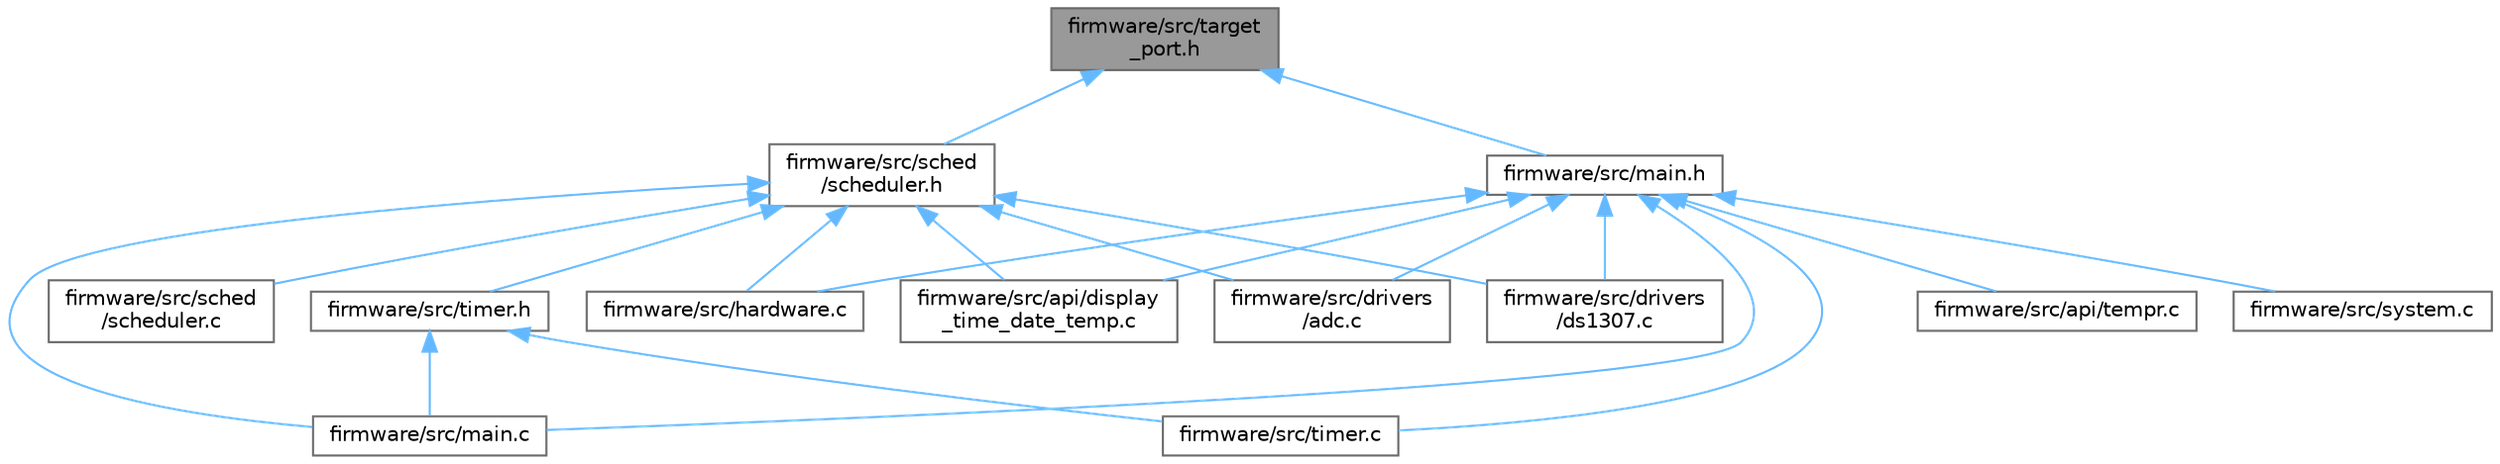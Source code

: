 digraph "firmware/src/target_port.h"
{
 // LATEX_PDF_SIZE
  bgcolor="transparent";
  edge [fontname=Helvetica,fontsize=10,labelfontname=Helvetica,labelfontsize=10];
  node [fontname=Helvetica,fontsize=10,shape=box,height=0.2,width=0.4];
  Node1 [id="Node000001",label="firmware/src/target\l_port.h",height=0.2,width=0.4,color="gray40", fillcolor="grey60", style="filled", fontcolor="black",tooltip=" "];
  Node1 -> Node2 [id="edge1_Node000001_Node000002",dir="back",color="steelblue1",style="solid",tooltip=" "];
  Node2 [id="Node000002",label="firmware/src/main.h",height=0.2,width=0.4,color="grey40", fillcolor="white", style="filled",URL="$main_8h.html",tooltip=" "];
  Node2 -> Node3 [id="edge2_Node000002_Node000003",dir="back",color="steelblue1",style="solid",tooltip=" "];
  Node3 [id="Node000003",label="firmware/src/api/display\l_time_date_temp.c",height=0.2,width=0.4,color="grey40", fillcolor="white", style="filled",URL="$display__time__date__temp_8c.html",tooltip=" "];
  Node2 -> Node4 [id="edge3_Node000002_Node000004",dir="back",color="steelblue1",style="solid",tooltip=" "];
  Node4 [id="Node000004",label="firmware/src/api/tempr.c",height=0.2,width=0.4,color="grey40", fillcolor="white", style="filled",URL="$tempr_8c.html",tooltip=" "];
  Node2 -> Node5 [id="edge4_Node000002_Node000005",dir="back",color="steelblue1",style="solid",tooltip=" "];
  Node5 [id="Node000005",label="firmware/src/drivers\l/adc.c",height=0.2,width=0.4,color="grey40", fillcolor="white", style="filled",URL="$adc_8c.html",tooltip=" "];
  Node2 -> Node6 [id="edge5_Node000002_Node000006",dir="back",color="steelblue1",style="solid",tooltip=" "];
  Node6 [id="Node000006",label="firmware/src/drivers\l/ds1307.c",height=0.2,width=0.4,color="grey40", fillcolor="white", style="filled",URL="$ds1307_8c.html",tooltip=" "];
  Node2 -> Node7 [id="edge6_Node000002_Node000007",dir="back",color="steelblue1",style="solid",tooltip=" "];
  Node7 [id="Node000007",label="firmware/src/hardware.c",height=0.2,width=0.4,color="grey40", fillcolor="white", style="filled",URL="$hardware_8c.html",tooltip=" "];
  Node2 -> Node8 [id="edge7_Node000002_Node000008",dir="back",color="steelblue1",style="solid",tooltip=" "];
  Node8 [id="Node000008",label="firmware/src/main.c",height=0.2,width=0.4,color="grey40", fillcolor="white", style="filled",URL="$main_8c.html",tooltip=" "];
  Node2 -> Node9 [id="edge8_Node000002_Node000009",dir="back",color="steelblue1",style="solid",tooltip=" "];
  Node9 [id="Node000009",label="firmware/src/system.c",height=0.2,width=0.4,color="grey40", fillcolor="white", style="filled",URL="$system_8c.html",tooltip=" "];
  Node2 -> Node10 [id="edge9_Node000002_Node000010",dir="back",color="steelblue1",style="solid",tooltip=" "];
  Node10 [id="Node000010",label="firmware/src/timer.c",height=0.2,width=0.4,color="grey40", fillcolor="white", style="filled",URL="$timer_8c.html",tooltip=" "];
  Node1 -> Node11 [id="edge10_Node000001_Node000011",dir="back",color="steelblue1",style="solid",tooltip=" "];
  Node11 [id="Node000011",label="firmware/src/sched\l/scheduler.h",height=0.2,width=0.4,color="grey40", fillcolor="white", style="filled",URL="$scheduler_8h.html",tooltip=" "];
  Node11 -> Node3 [id="edge11_Node000011_Node000003",dir="back",color="steelblue1",style="solid",tooltip=" "];
  Node11 -> Node5 [id="edge12_Node000011_Node000005",dir="back",color="steelblue1",style="solid",tooltip=" "];
  Node11 -> Node6 [id="edge13_Node000011_Node000006",dir="back",color="steelblue1",style="solid",tooltip=" "];
  Node11 -> Node7 [id="edge14_Node000011_Node000007",dir="back",color="steelblue1",style="solid",tooltip=" "];
  Node11 -> Node8 [id="edge15_Node000011_Node000008",dir="back",color="steelblue1",style="solid",tooltip=" "];
  Node11 -> Node12 [id="edge16_Node000011_Node000012",dir="back",color="steelblue1",style="solid",tooltip=" "];
  Node12 [id="Node000012",label="firmware/src/sched\l/scheduler.c",height=0.2,width=0.4,color="grey40", fillcolor="white", style="filled",URL="$scheduler_8c.html",tooltip="Co-operative scheduler."];
  Node11 -> Node13 [id="edge17_Node000011_Node000013",dir="back",color="steelblue1",style="solid",tooltip=" "];
  Node13 [id="Node000013",label="firmware/src/timer.h",height=0.2,width=0.4,color="grey40", fillcolor="white", style="filled",URL="$timer_8h.html",tooltip=" "];
  Node13 -> Node8 [id="edge18_Node000013_Node000008",dir="back",color="steelblue1",style="solid",tooltip=" "];
  Node13 -> Node10 [id="edge19_Node000013_Node000010",dir="back",color="steelblue1",style="solid",tooltip=" "];
}
